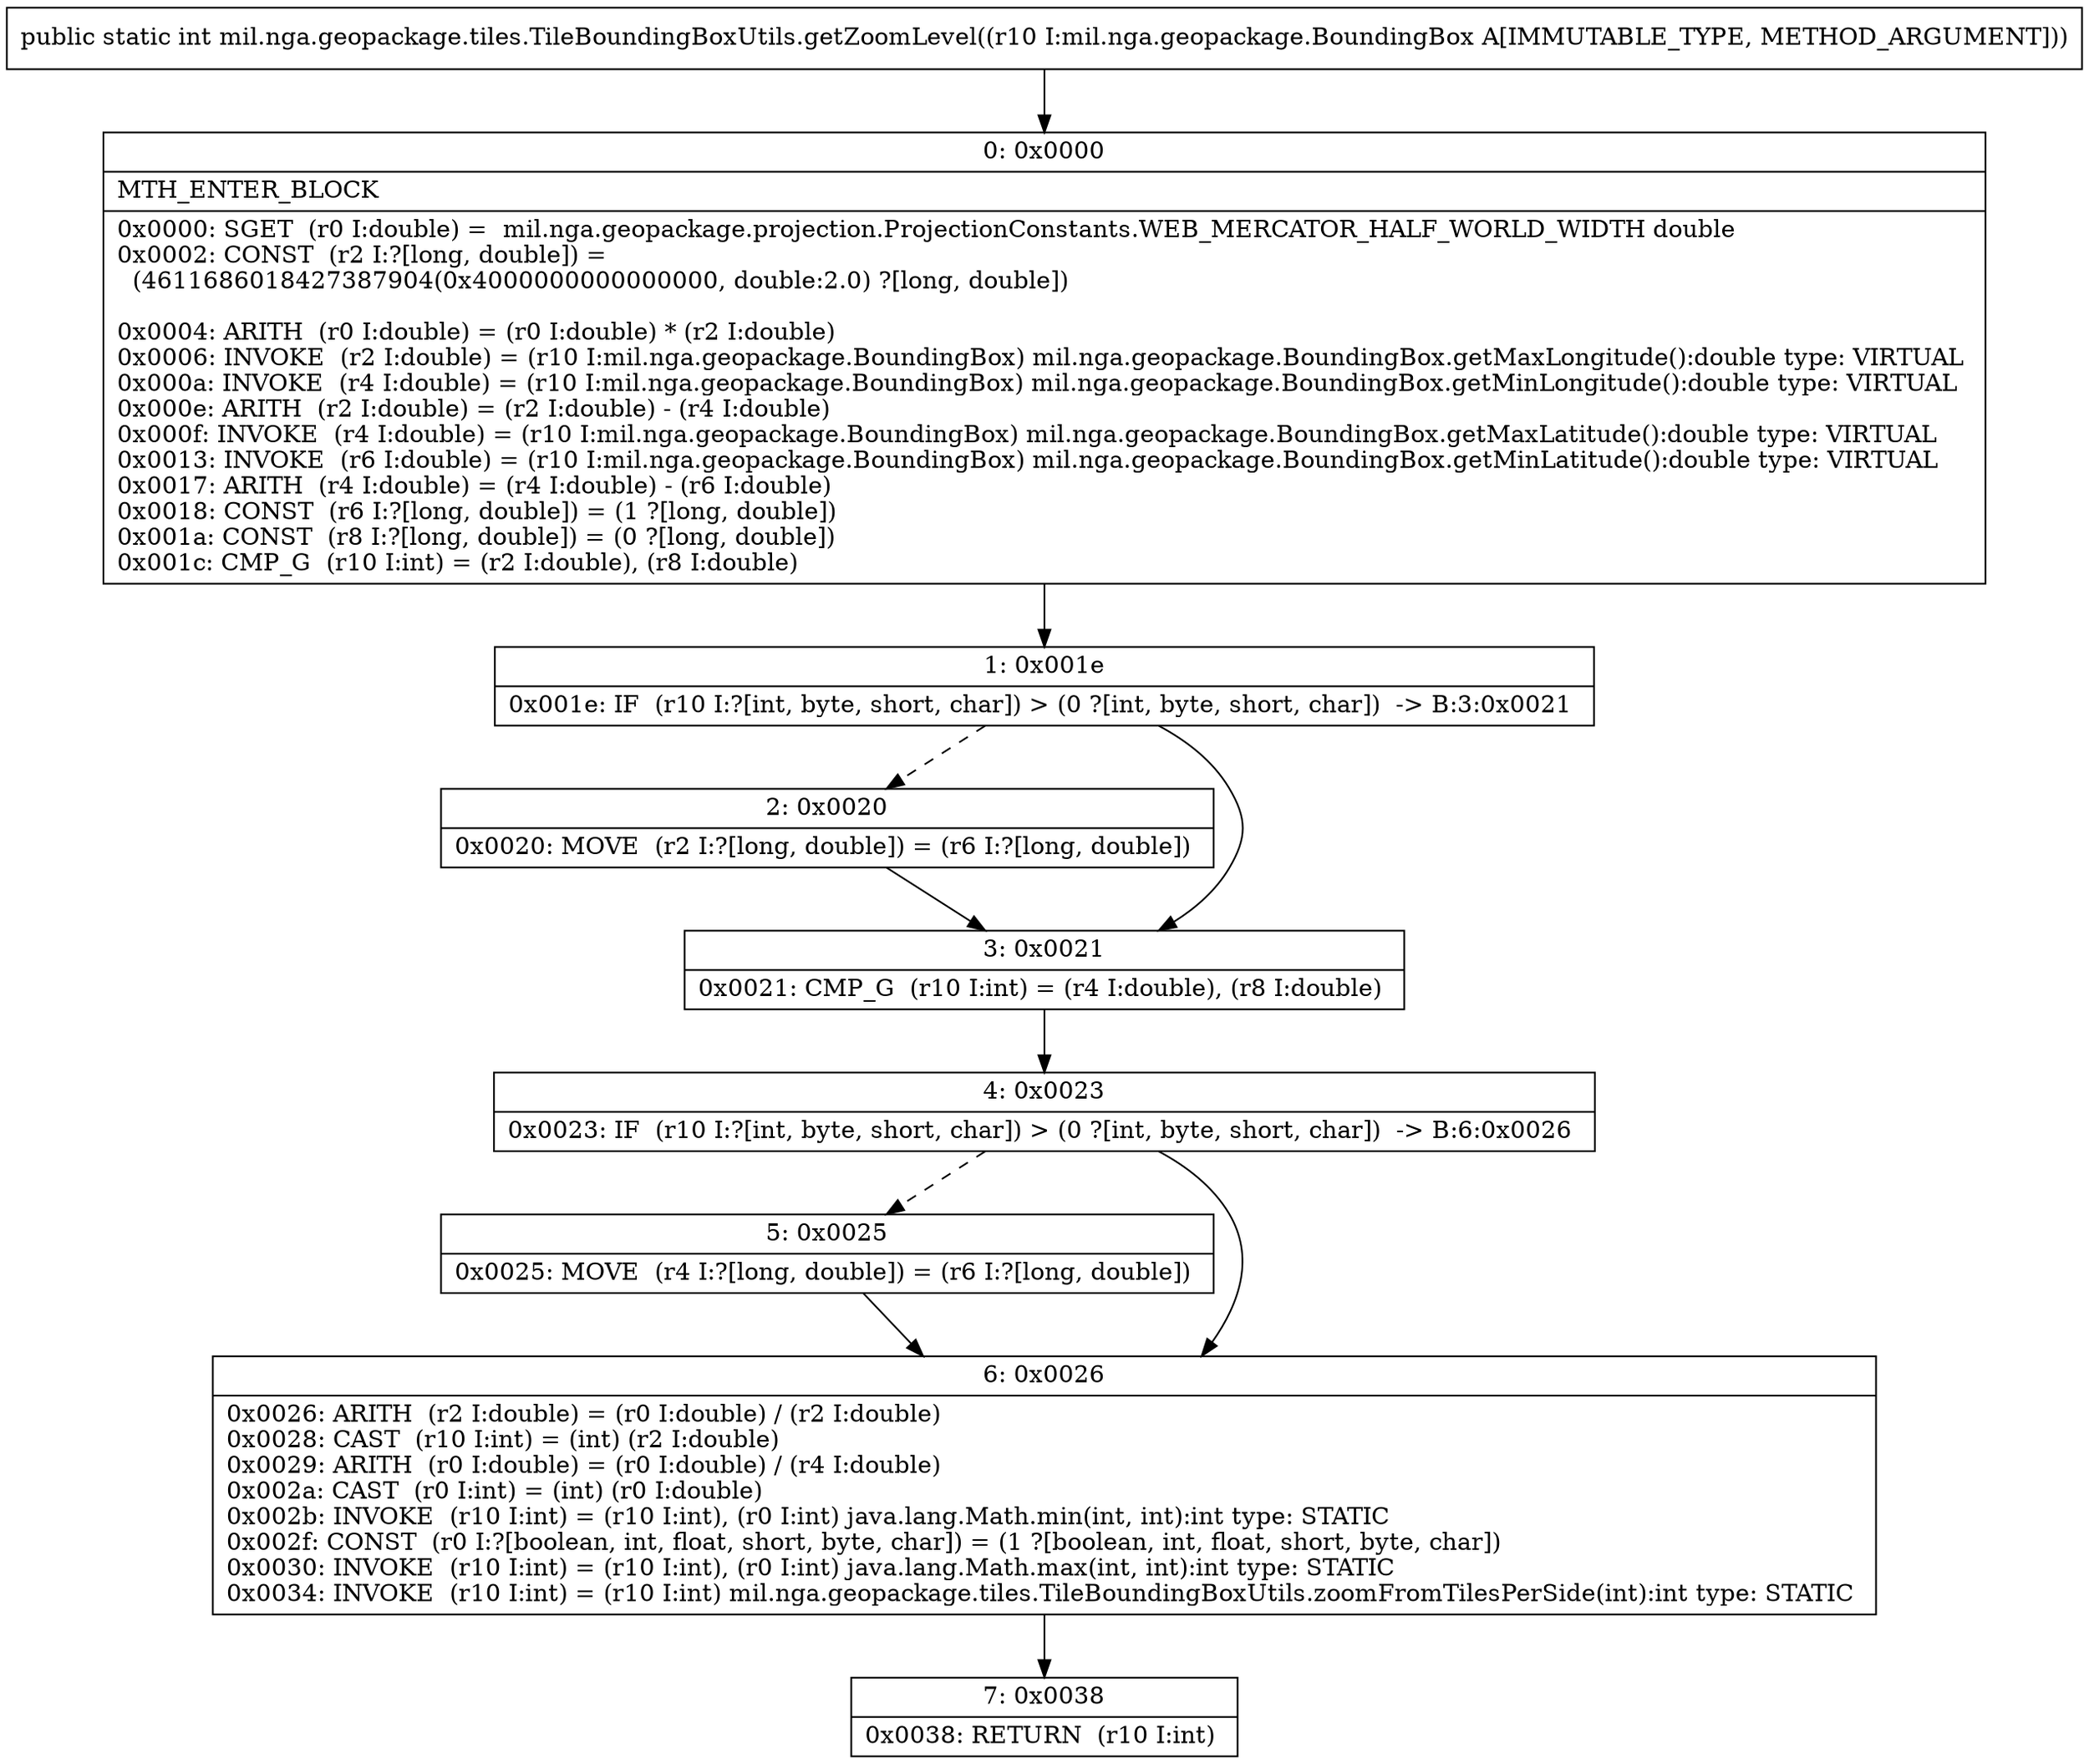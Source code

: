 digraph "CFG formil.nga.geopackage.tiles.TileBoundingBoxUtils.getZoomLevel(Lmil\/nga\/geopackage\/BoundingBox;)I" {
Node_0 [shape=record,label="{0\:\ 0x0000|MTH_ENTER_BLOCK\l|0x0000: SGET  (r0 I:double) =  mil.nga.geopackage.projection.ProjectionConstants.WEB_MERCATOR_HALF_WORLD_WIDTH double \l0x0002: CONST  (r2 I:?[long, double]) = \l  (4611686018427387904(0x4000000000000000, double:2.0) ?[long, double])\l \l0x0004: ARITH  (r0 I:double) = (r0 I:double) * (r2 I:double) \l0x0006: INVOKE  (r2 I:double) = (r10 I:mil.nga.geopackage.BoundingBox) mil.nga.geopackage.BoundingBox.getMaxLongitude():double type: VIRTUAL \l0x000a: INVOKE  (r4 I:double) = (r10 I:mil.nga.geopackage.BoundingBox) mil.nga.geopackage.BoundingBox.getMinLongitude():double type: VIRTUAL \l0x000e: ARITH  (r2 I:double) = (r2 I:double) \- (r4 I:double) \l0x000f: INVOKE  (r4 I:double) = (r10 I:mil.nga.geopackage.BoundingBox) mil.nga.geopackage.BoundingBox.getMaxLatitude():double type: VIRTUAL \l0x0013: INVOKE  (r6 I:double) = (r10 I:mil.nga.geopackage.BoundingBox) mil.nga.geopackage.BoundingBox.getMinLatitude():double type: VIRTUAL \l0x0017: ARITH  (r4 I:double) = (r4 I:double) \- (r6 I:double) \l0x0018: CONST  (r6 I:?[long, double]) = (1 ?[long, double]) \l0x001a: CONST  (r8 I:?[long, double]) = (0 ?[long, double]) \l0x001c: CMP_G  (r10 I:int) = (r2 I:double), (r8 I:double) \l}"];
Node_1 [shape=record,label="{1\:\ 0x001e|0x001e: IF  (r10 I:?[int, byte, short, char]) \> (0 ?[int, byte, short, char])  \-\> B:3:0x0021 \l}"];
Node_2 [shape=record,label="{2\:\ 0x0020|0x0020: MOVE  (r2 I:?[long, double]) = (r6 I:?[long, double]) \l}"];
Node_3 [shape=record,label="{3\:\ 0x0021|0x0021: CMP_G  (r10 I:int) = (r4 I:double), (r8 I:double) \l}"];
Node_4 [shape=record,label="{4\:\ 0x0023|0x0023: IF  (r10 I:?[int, byte, short, char]) \> (0 ?[int, byte, short, char])  \-\> B:6:0x0026 \l}"];
Node_5 [shape=record,label="{5\:\ 0x0025|0x0025: MOVE  (r4 I:?[long, double]) = (r6 I:?[long, double]) \l}"];
Node_6 [shape=record,label="{6\:\ 0x0026|0x0026: ARITH  (r2 I:double) = (r0 I:double) \/ (r2 I:double) \l0x0028: CAST  (r10 I:int) = (int) (r2 I:double) \l0x0029: ARITH  (r0 I:double) = (r0 I:double) \/ (r4 I:double) \l0x002a: CAST  (r0 I:int) = (int) (r0 I:double) \l0x002b: INVOKE  (r10 I:int) = (r10 I:int), (r0 I:int) java.lang.Math.min(int, int):int type: STATIC \l0x002f: CONST  (r0 I:?[boolean, int, float, short, byte, char]) = (1 ?[boolean, int, float, short, byte, char]) \l0x0030: INVOKE  (r10 I:int) = (r10 I:int), (r0 I:int) java.lang.Math.max(int, int):int type: STATIC \l0x0034: INVOKE  (r10 I:int) = (r10 I:int) mil.nga.geopackage.tiles.TileBoundingBoxUtils.zoomFromTilesPerSide(int):int type: STATIC \l}"];
Node_7 [shape=record,label="{7\:\ 0x0038|0x0038: RETURN  (r10 I:int) \l}"];
MethodNode[shape=record,label="{public static int mil.nga.geopackage.tiles.TileBoundingBoxUtils.getZoomLevel((r10 I:mil.nga.geopackage.BoundingBox A[IMMUTABLE_TYPE, METHOD_ARGUMENT])) }"];
MethodNode -> Node_0;
Node_0 -> Node_1;
Node_1 -> Node_2[style=dashed];
Node_1 -> Node_3;
Node_2 -> Node_3;
Node_3 -> Node_4;
Node_4 -> Node_5[style=dashed];
Node_4 -> Node_6;
Node_5 -> Node_6;
Node_6 -> Node_7;
}

